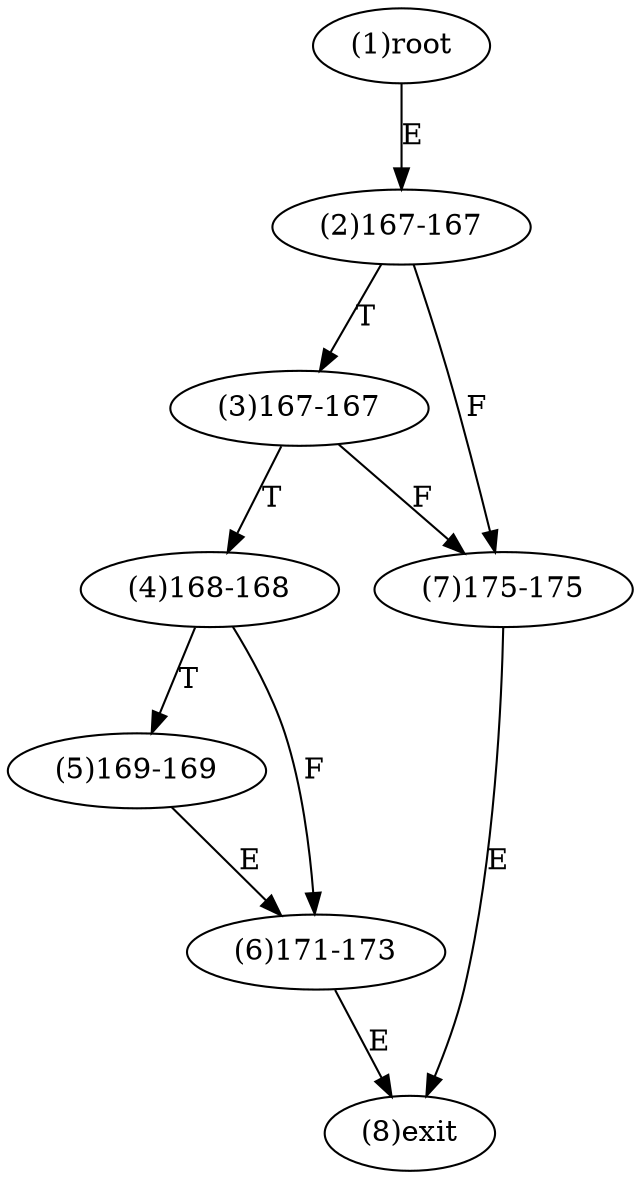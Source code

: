 digraph "" { 
1[ label="(1)root"];
2[ label="(2)167-167"];
3[ label="(3)167-167"];
4[ label="(4)168-168"];
5[ label="(5)169-169"];
6[ label="(6)171-173"];
7[ label="(7)175-175"];
8[ label="(8)exit"];
1->2[ label="E"];
2->7[ label="F"];
2->3[ label="T"];
3->7[ label="F"];
3->4[ label="T"];
4->6[ label="F"];
4->5[ label="T"];
5->6[ label="E"];
6->8[ label="E"];
7->8[ label="E"];
}